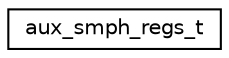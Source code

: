 digraph "Graphical Class Hierarchy"
{
 // LATEX_PDF_SIZE
  edge [fontname="Helvetica",fontsize="10",labelfontname="Helvetica",labelfontsize="10"];
  node [fontname="Helvetica",fontsize="10",shape=record];
  rankdir="LR";
  Node0 [label="aux_smph_regs_t",height=0.2,width=0.4,color="black", fillcolor="white", style="filled",URL="$structaux__smph__regs__t.html",tooltip="AUX_SMPH registers."];
}
